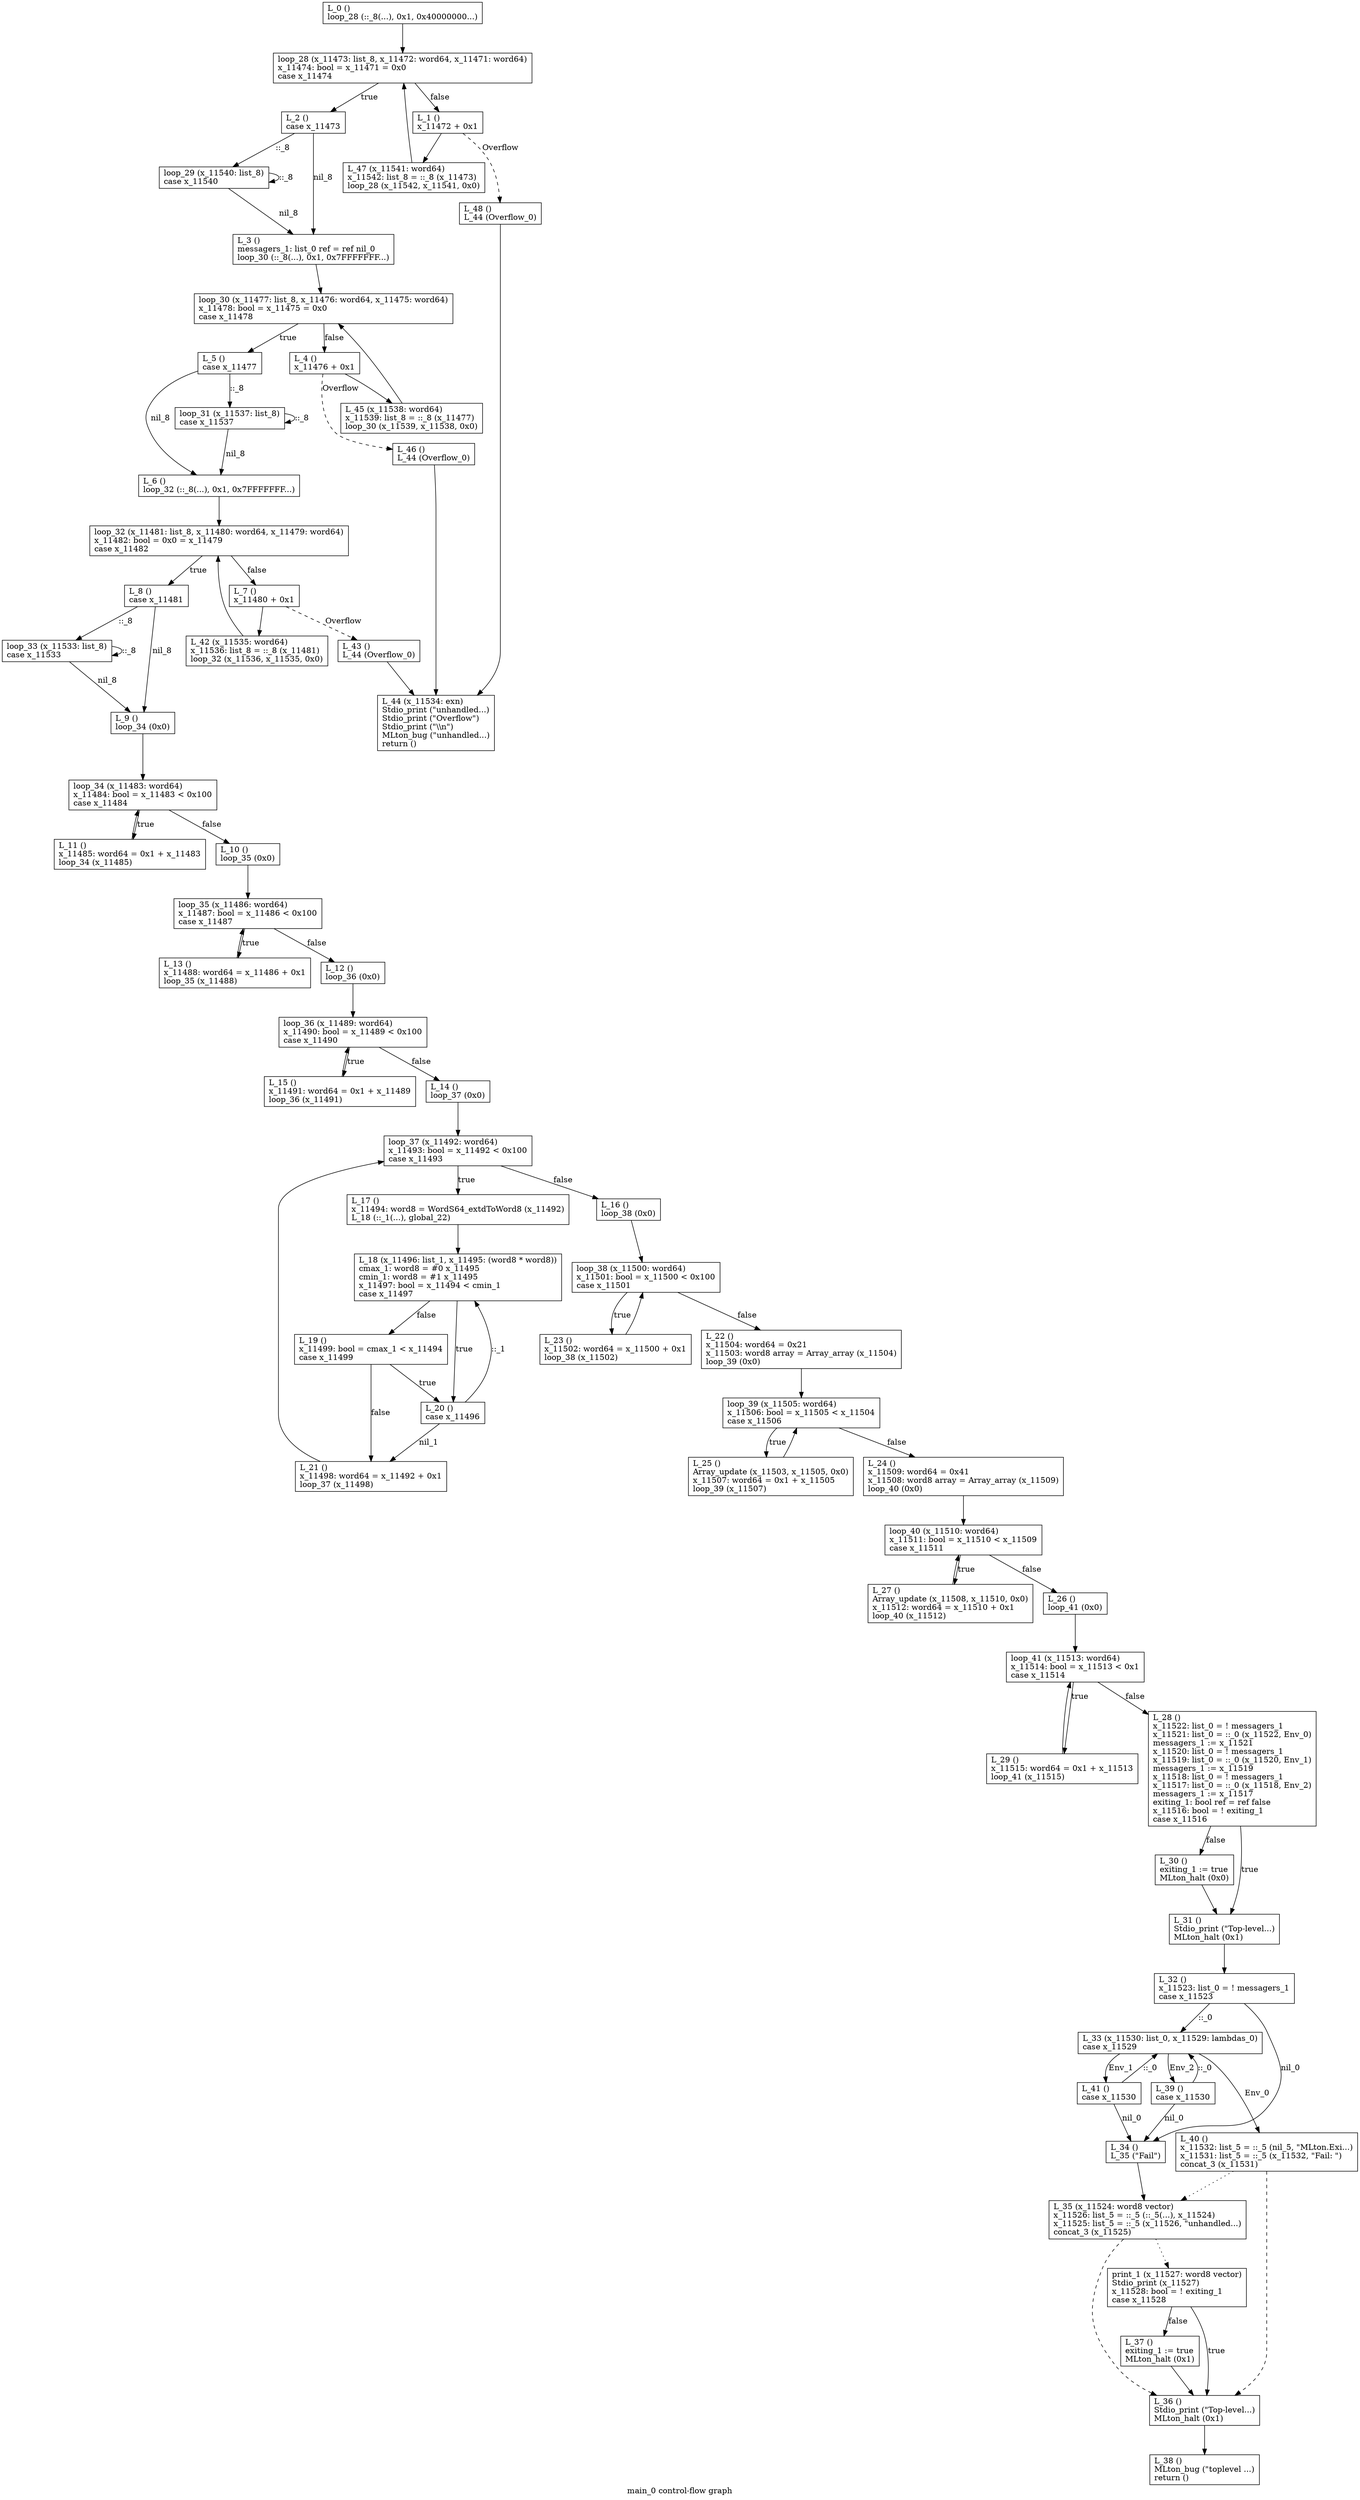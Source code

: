 // MLton gc73dc79-dirty (built Mon May 27 16:34:55 EDT 2013 on Tucker-Portable-Arch)
//   created this file on Thu Jun 13 16:50:06 2013.
// Do not edit this file.
// Flag settings: 
//    align: 8
//    atMLtons: (C-SSE, @MLton, --)
//    chunk: chunk per function
//    closureConvertGlobalize: true
//    closureConvertShrink: true
//    codegen: amd64
//    contifyIntoMain: false
//    debug: false
//    defaultChar: char8
//    defaultWideChar: widechar32
//    defaultInt: int32
//    defaultReal: real64
//    defaultWord: word32
//    diag passes: []
//    drop passes: []
//    elaborate allowConstant (default): false
//    elaborate allowConstant (enabled): true
//    elaborate allowFFI (default): true
//    elaborate allowFFI (enabled): true
//    elaborate allowPrim (default): false
//    elaborate allowPrim (enabled): true
//    elaborate allowOverload (default): false
//    elaborate allowOverload (enabled): true
//    elaborate allowRebindEquals (default): false
//    elaborate allowRebindEquals (enabled): true
//    elaborate deadCode (default): false
//    elaborate deadCode (enabled): true
//    elaborate forceUsed (default): false
//    elaborate forceUsed (enabled): true
//    elaborate ffiStr (default): 
//    elaborate ffiStr (enabled): true
//    elaborate nonexhaustiveExnMatch (default): default
//    elaborate nonexhaustiveExnMatch (enabled): true
//    elaborate nonexhaustiveMatch (default): warn
//    elaborate nonexhaustiveMatch (enabled): true
//    elaborate redundantMatch (default): warn
//    elaborate redundantMatch (enabled): true
//    elaborate resolveScope (default): strdec
//    elaborate resolveScope (enabled): true
//    elaborate sequenceNonUnit (default): ignore
//    elaborate sequenceNonUnit (enabled): true
//    elaborate warnUnused (default): false
//    elaborate warnUnused (enabled): true
//    elaborate only: false
//    emit main: true
//    export header: None
//    exn history: false
//    generated output format: executable
//    gc check: Limit
//    indentation: 3
//    inlineIntoMain: true
//    inlineLeafA: {loops = true, repeat = true, size = Some 20}
//    inlineLeafB: {loops = true, repeat = true, size = Some 40}
//    inlineNonRec: {small = 60, product = 320}
//    input file: C-SSE.ssa.main_0.cfg.dot
//    keep CoreML: false
//    keep def use: true
//    keep dot: true
//    keep Machine: true
//    keep passes: []
//    keep RSSA: true
//    keep SSA: true
//    keep SSA2: true
//    keep SXML: true
//    keep XML: true
//    extra_: false
//    lib dir: /home/tucker/usr/lib/mlton
//    lib target dir: /home/tucker/usr/lib/mlton/targets/self
//    loop passes: 1
//    mark cards: true
//    max function size: 10000
//    mlb path vars: [{var = MLTON_ROOT, path = $(LIB_MLTON_DIR)/sml}, {var = SML_LIB, path = $(LIB_MLTON_DIR)/sml}]
//    native commented: 0
//    native live stack: false
//    native optimize: 1
//    native move hoist: true
//    native copy prop: true
//    native copy prop cutoff: 1000
//    native cutoff: 100
//    native live transfer: 8
//    native shuffle: true
//    native ieee fp: false
//    native split: Some 20000
//    optimizationPasses: [<ssa2::default>, <ssa::default>, <sxml::default>, <xml::default>]
//    polyvariance: Some {hofo = true, rounds = 2, small = 30, product = 300}
//    prefer abs paths: false
//    prof passes: []
//    profile: None
//    profile branch: false
//    profile C: []
//    profile IL: ProfileSource
//    profile include/exclude: [(Seq [Star [.], Or [Seq [Seq [[$], [(], [S], [M], [L], [_], [L], [I], [B], [)]]]], Star [.]], false)]
//    profile raise: false
//    profile stack: false
//    profile val: false
//    show basis: Some C-SSE.basis
//    show def-use: Some C-SSE.def_use
//    show types: true
//    target: self
//    target arch: AMD64
//    target OS: Linux
//    type check: false
//    verbosity: Silent
//    warn unrecognized annotation: true
//    warn deprecated features: true
//    zone cut depth: 100
digraph "main_0 control-flow graph" {
label = "main_0 control-flow graph"; { rank  = "min"; n0 }
n1 [fontcolor = "Black", shape = "box", label = "L_48 ()\lL_44 (Overflow_0)\l"]
n1 -> n2 [label = "\n", style = "solid"]
n3 [fontcolor = "Black", shape = "box", label = "L_47 (x_11541: word64)\lx_11542: list_8 = ::_8 (x_11473)\lloop_28 (x_11542, x_11541, 0x0)\l"]
n3 -> n4 [label = "\n", style = "solid"]
n5 [fontcolor = "Black", shape = "box", label = "L_46 ()\lL_44 (Overflow_0)\l"]
n5 -> n2 [label = "\n", style = "solid"]
n6 [fontcolor = "Black", shape = "box", label = "L_45 (x_11538: word64)\lx_11539: list_8 = ::_8 (x_11477)\lloop_30 (x_11539, x_11538, 0x0)\l"]
n6 -> n7 [label = "\n", style = "solid"]
n2 [fontcolor = "Black", shape = "box", label = "L_44 (x_11534: exn)\lStdio_print (\"unhandled...)\lStdio_print (\"Overflow\")\lStdio_print (\"\\\\n\")\lMLton_bug (\"unhandled...)\lreturn ()\l"]
n8 [fontcolor = "Black", shape = "box", label = "L_43 ()\lL_44 (Overflow_0)\l"]
n8 -> n2 [label = "\n", style = "solid"]
n9 [fontcolor = "Black", shape = "box", label = "L_42 (x_11535: word64)\lx_11536: list_8 = ::_8 (x_11481)\lloop_32 (x_11536, x_11535, 0x0)\l"]
n9 -> n10 [label = "\n", style = "solid"]
n11 [fontcolor = "Black", shape = "box", label = "L_39 ()\lcase x_11530\l"]
n11 -> n12 [label = "::_0\n", style = "solid"]
n11 -> n13 [label = "nil_0\n", style = "solid"]
n14 [fontcolor = "Black", shape = "box", label = "L_40 ()\lx_11532: list_5 = ::_5 (nil_5, \"MLton.Exi...)\lx_11531: list_5 = ::_5 (x_11532, \"Fail: \")\lconcat_3 (x_11531)\l"]
n14 -> n15 [label = "\n", style = "dashed"]
n14 -> n16 [label = "\n", style = "dotted"]
n17 [fontcolor = "Black", shape = "box", label = "L_41 ()\lcase x_11530\l"]
n17 -> n12 [label = "::_0\n", style = "solid"]
n17 -> n13 [label = "nil_0\n", style = "solid"]
n18 [fontcolor = "Black", shape = "box", label = "L_38 ()\lMLton_bug (\"toplevel ...)\lreturn ()\l"]
n19 [fontcolor = "Black", shape = "box", label = "L_37 ()\lexiting_1 := true\lMLton_halt (0x1)\l"]
n19 -> n15 [label = "\n", style = "solid"]
n15 [fontcolor = "Black", shape = "box", label = "L_36 ()\lStdio_print (\"Top-level...)\lMLton_halt (0x1)\l"]
n15 -> n18 [label = "\n", style = "solid"]
n20 [fontcolor = "Black", shape = "box", label = "print_1 (x_11527: word8 vector)\lStdio_print (x_11527)\lx_11528: bool = ! exiting_1\lcase x_11528\l"]
n20 -> n19 [label = "false\n", style = "solid"]
n20 -> n15 [label = "true\n", style = "solid"]
n16 [fontcolor = "Black", shape = "box", label = "L_35 (x_11524: word8 vector)\lx_11526: list_5 = ::_5 (::_5(...), x_11524)\lx_11525: list_5 = ::_5 (x_11526, \"unhandled...)\lconcat_3 (x_11525)\l"]
n16 -> n15 [label = "\n", style = "dashed"]
n16 -> n20 [label = "\n", style = "dotted"]
n12 [fontcolor = "Black", shape = "box", label = "L_33 (x_11530: list_0, x_11529: lambdas_0)\lcase x_11529\l"]
n12 -> n11 [label = "Env_2\n", style = "solid"]
n12 -> n14 [label = "Env_0\n", style = "solid"]
n12 -> n17 [label = "Env_1\n", style = "solid"]
n13 [fontcolor = "Black", shape = "box", label = "L_34 ()\lL_35 (\"Fail\")\l"]
n13 -> n16 [label = "\n", style = "solid"]
n21 [fontcolor = "Black", shape = "box", label = "L_32 ()\lx_11523: list_0 = ! messagers_1\lcase x_11523\l"]
n21 -> n12 [label = "::_0\n", style = "solid"]
n21 -> n13 [label = "nil_0\n", style = "solid"]
n22 [fontcolor = "Black", shape = "box", label = "L_30 ()\lexiting_1 := true\lMLton_halt (0x0)\l"]
n22 -> n23 [label = "\n", style = "solid"]
n23 [fontcolor = "Black", shape = "box", label = "L_31 ()\lStdio_print (\"Top-level...)\lMLton_halt (0x1)\l"]
n23 -> n21 [label = "\n", style = "solid"]
n24 [fontcolor = "Black", shape = "box", label = "L_28 ()\lx_11522: list_0 = ! messagers_1\lx_11521: list_0 = ::_0 (x_11522, Env_0)\lmessagers_1 := x_11521\lx_11520: list_0 = ! messagers_1\lx_11519: list_0 = ::_0 (x_11520, Env_1)\lmessagers_1 := x_11519\lx_11518: list_0 = ! messagers_1\lx_11517: list_0 = ::_0 (x_11518, Env_2)\lmessagers_1 := x_11517\lexiting_1: bool ref = ref false\lx_11516: bool = ! exiting_1\lcase x_11516\l"]
n24 -> n22 [label = "false\n", style = "solid"]
n24 -> n23 [label = "true\n", style = "solid"]
n25 [fontcolor = "Black", shape = "box", label = "L_29 ()\lx_11515: word64 = 0x1 + x_11513\lloop_41 (x_11515)\l"]
n25 -> n26 [label = "\n", style = "solid"]
n26 [fontcolor = "Black", shape = "box", label = "loop_41 (x_11513: word64)\lx_11514: bool = x_11513 < 0x1\lcase x_11514\l"]
n26 -> n24 [label = "false\n", style = "solid"]
n26 -> n25 [label = "true\n", style = "solid"]
n27 [fontcolor = "Black", shape = "box", label = "L_26 ()\lloop_41 (0x0)\l"]
n27 -> n26 [label = "\n", style = "solid"]
n28 [fontcolor = "Black", shape = "box", label = "L_27 ()\lArray_update (x_11508, x_11510, 0x0)\lx_11512: word64 = x_11510 + 0x1\lloop_40 (x_11512)\l"]
n28 -> n29 [label = "\n", style = "solid"]
n29 [fontcolor = "Black", shape = "box", label = "loop_40 (x_11510: word64)\lx_11511: bool = x_11510 < x_11509\lcase x_11511\l"]
n29 -> n27 [label = "false\n", style = "solid"]
n29 -> n28 [label = "true\n", style = "solid"]
n30 [fontcolor = "Black", shape = "box", label = "L_24 ()\lx_11509: word64 = 0x41\lx_11508: word8 array = Array_array (x_11509)\lloop_40 (0x0)\l"]
n30 -> n29 [label = "\n", style = "solid"]
n31 [fontcolor = "Black", shape = "box", label = "L_25 ()\lArray_update (x_11503, x_11505, 0x0)\lx_11507: word64 = 0x1 + x_11505\lloop_39 (x_11507)\l"]
n31 -> n32 [label = "\n", style = "solid"]
n32 [fontcolor = "Black", shape = "box", label = "loop_39 (x_11505: word64)\lx_11506: bool = x_11505 < x_11504\lcase x_11506\l"]
n32 -> n30 [label = "false\n", style = "solid"]
n32 -> n31 [label = "true\n", style = "solid"]
n33 [fontcolor = "Black", shape = "box", label = "L_22 ()\lx_11504: word64 = 0x21\lx_11503: word8 array = Array_array (x_11504)\lloop_39 (0x0)\l"]
n33 -> n32 [label = "\n", style = "solid"]
n34 [fontcolor = "Black", shape = "box", label = "L_23 ()\lx_11502: word64 = x_11500 + 0x1\lloop_38 (x_11502)\l"]
n34 -> n35 [label = "\n", style = "solid"]
n35 [fontcolor = "Black", shape = "box", label = "loop_38 (x_11500: word64)\lx_11501: bool = x_11500 < 0x100\lcase x_11501\l"]
n35 -> n33 [label = "false\n", style = "solid"]
n35 -> n34 [label = "true\n", style = "solid"]
n36 [fontcolor = "Black", shape = "box", label = "L_21 ()\lx_11498: word64 = x_11492 + 0x1\lloop_37 (x_11498)\l"]
n36 -> n37 [label = "\n", style = "solid"]
n38 [fontcolor = "Black", shape = "box", label = "L_19 ()\lx_11499: bool = cmax_1 < x_11494\lcase x_11499\l"]
n38 -> n36 [label = "false\n", style = "solid"]
n38 -> n39 [label = "true\n", style = "solid"]
n39 [fontcolor = "Black", shape = "box", label = "L_20 ()\lcase x_11496\l"]
n39 -> n40 [label = "::_1\n", style = "solid"]
n39 -> n36 [label = "nil_1\n", style = "solid"]
n40 [fontcolor = "Black", shape = "box", label = "L_18 (x_11496: list_1, x_11495: (word8 * word8))\lcmax_1: word8 = #0 x_11495\lcmin_1: word8 = #1 x_11495\lx_11497: bool = x_11494 < cmin_1\lcase x_11497\l"]
n40 -> n38 [label = "false\n", style = "solid"]
n40 -> n39 [label = "true\n", style = "solid"]
n41 [fontcolor = "Black", shape = "box", label = "L_16 ()\lloop_38 (0x0)\l"]
n41 -> n35 [label = "\n", style = "solid"]
n42 [fontcolor = "Black", shape = "box", label = "L_17 ()\lx_11494: word8 = WordS64_extdToWord8 (x_11492)\lL_18 (::_1(...), global_22)\l"]
n42 -> n40 [label = "\n", style = "solid"]
n37 [fontcolor = "Black", shape = "box", label = "loop_37 (x_11492: word64)\lx_11493: bool = x_11492 < 0x100\lcase x_11493\l"]
n37 -> n41 [label = "false\n", style = "solid"]
n37 -> n42 [label = "true\n", style = "solid"]
n43 [fontcolor = "Black", shape = "box", label = "L_14 ()\lloop_37 (0x0)\l"]
n43 -> n37 [label = "\n", style = "solid"]
n44 [fontcolor = "Black", shape = "box", label = "L_15 ()\lx_11491: word64 = 0x1 + x_11489\lloop_36 (x_11491)\l"]
n44 -> n45 [label = "\n", style = "solid"]
n45 [fontcolor = "Black", shape = "box", label = "loop_36 (x_11489: word64)\lx_11490: bool = x_11489 < 0x100\lcase x_11490\l"]
n45 -> n43 [label = "false\n", style = "solid"]
n45 -> n44 [label = "true\n", style = "solid"]
n46 [fontcolor = "Black", shape = "box", label = "L_12 ()\lloop_36 (0x0)\l"]
n46 -> n45 [label = "\n", style = "solid"]
n47 [fontcolor = "Black", shape = "box", label = "L_13 ()\lx_11488: word64 = x_11486 + 0x1\lloop_35 (x_11488)\l"]
n47 -> n48 [label = "\n", style = "solid"]
n48 [fontcolor = "Black", shape = "box", label = "loop_35 (x_11486: word64)\lx_11487: bool = x_11486 < 0x100\lcase x_11487\l"]
n48 -> n46 [label = "false\n", style = "solid"]
n48 -> n47 [label = "true\n", style = "solid"]
n49 [fontcolor = "Black", shape = "box", label = "L_10 ()\lloop_35 (0x0)\l"]
n49 -> n48 [label = "\n", style = "solid"]
n50 [fontcolor = "Black", shape = "box", label = "L_11 ()\lx_11485: word64 = 0x1 + x_11483\lloop_34 (x_11485)\l"]
n50 -> n51 [label = "\n", style = "solid"]
n51 [fontcolor = "Black", shape = "box", label = "loop_34 (x_11483: word64)\lx_11484: bool = x_11483 < 0x100\lcase x_11484\l"]
n51 -> n49 [label = "false\n", style = "solid"]
n51 -> n50 [label = "true\n", style = "solid"]
n52 [fontcolor = "Black", shape = "box", label = "loop_33 (x_11533: list_8)\lcase x_11533\l"]
n52 -> n52 [label = "::_8\n", style = "solid"]
n52 -> n53 [label = "nil_8\n", style = "solid"]
n53 [fontcolor = "Black", shape = "box", label = "L_9 ()\lloop_34 (0x0)\l"]
n53 -> n51 [label = "\n", style = "solid"]
n54 [fontcolor = "Black", shape = "box", label = "L_7 ()\lx_11480 + 0x1\l"]
n54 -> n8 [label = "Overflow\n", style = "dashed"]
n54 -> n9 [label = "\n", style = "solid"]
n55 [fontcolor = "Black", shape = "box", label = "L_8 ()\lcase x_11481\l"]
n55 -> n52 [label = "::_8\n", style = "solid"]
n55 -> n53 [label = "nil_8\n", style = "solid"]
n10 [fontcolor = "Black", shape = "box", label = "loop_32 (x_11481: list_8, x_11480: word64, x_11479: word64)\lx_11482: bool = 0x0 = x_11479\lcase x_11482\l"]
n10 -> n54 [label = "false\n", style = "solid"]
n10 -> n55 [label = "true\n", style = "solid"]
n56 [fontcolor = "Black", shape = "box", label = "loop_31 (x_11537: list_8)\lcase x_11537\l"]
n56 -> n56 [label = "::_8\n", style = "solid"]
n56 -> n57 [label = "nil_8\n", style = "solid"]
n57 [fontcolor = "Black", shape = "box", label = "L_6 ()\lloop_32 (::_8(...), 0x1, 0x7FFFFFFF...)\l"]
n57 -> n10 [label = "\n", style = "solid"]
n58 [fontcolor = "Black", shape = "box", label = "L_4 ()\lx_11476 + 0x1\l"]
n58 -> n5 [label = "Overflow\n", style = "dashed"]
n58 -> n6 [label = "\n", style = "solid"]
n59 [fontcolor = "Black", shape = "box", label = "L_5 ()\lcase x_11477\l"]
n59 -> n56 [label = "::_8\n", style = "solid"]
n59 -> n57 [label = "nil_8\n", style = "solid"]
n7 [fontcolor = "Black", shape = "box", label = "loop_30 (x_11477: list_8, x_11476: word64, x_11475: word64)\lx_11478: bool = x_11475 = 0x0\lcase x_11478\l"]
n7 -> n58 [label = "false\n", style = "solid"]
n7 -> n59 [label = "true\n", style = "solid"]
n60 [fontcolor = "Black", shape = "box", label = "loop_29 (x_11540: list_8)\lcase x_11540\l"]
n60 -> n60 [label = "::_8\n", style = "solid"]
n60 -> n61 [label = "nil_8\n", style = "solid"]
n61 [fontcolor = "Black", shape = "box", label = "L_3 ()\lmessagers_1: list_0 ref = ref nil_0\lloop_30 (::_8(...), 0x1, 0x7FFFFFFF...)\l"]
n61 -> n7 [label = "\n", style = "solid"]
n62 [fontcolor = "Black", shape = "box", label = "L_1 ()\lx_11472 + 0x1\l"]
n62 -> n1 [label = "Overflow\n", style = "dashed"]
n62 -> n3 [label = "\n", style = "solid"]
n63 [fontcolor = "Black", shape = "box", label = "L_2 ()\lcase x_11473\l"]
n63 -> n60 [label = "::_8\n", style = "solid"]
n63 -> n61 [label = "nil_8\n", style = "solid"]
n4 [fontcolor = "Black", shape = "box", label = "loop_28 (x_11473: list_8, x_11472: word64, x_11471: word64)\lx_11474: bool = x_11471 = 0x0\lcase x_11474\l"]
n4 -> n62 [label = "false\n", style = "solid"]
n4 -> n63 [label = "true\n", style = "solid"]
n0 [fontcolor = "Black", shape = "box", label = "L_0 ()\lloop_28 (::_8(...), 0x1, 0x40000000...)\l"]
n0 -> n4 [label = "\n", style = "solid"]
}
